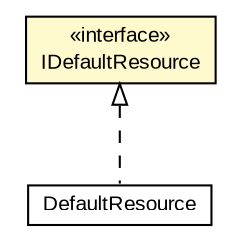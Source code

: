 #!/usr/local/bin/dot
#
# Class diagram 
# Generated by UMLGraph version R5_6-24-gf6e263 (http://www.umlgraph.org/)
#

digraph G {
	edge [fontname="arial",fontsize=10,labelfontname="arial",labelfontsize=10];
	node [fontname="arial",fontsize=10,shape=plaintext];
	nodesep=0.25;
	ranksep=0.5;
	// com.mycompany.service.resources.IDefaultResource
	c76 [label=<<table title="com.mycompany.service.resources.IDefaultResource" border="0" cellborder="1" cellspacing="0" cellpadding="2" port="p" bgcolor="lemonChiffon" href="./IDefaultResource.html">
		<tr><td><table border="0" cellspacing="0" cellpadding="1">
<tr><td align="center" balign="center"> &#171;interface&#187; </td></tr>
<tr><td align="center" balign="center"> IDefaultResource </td></tr>
		</table></td></tr>
		</table>>, URL="./IDefaultResource.html", fontname="arial", fontcolor="black", fontsize=10.0];
	// com.mycompany.service.resources.DefaultResource
	c77 [label=<<table title="com.mycompany.service.resources.DefaultResource" border="0" cellborder="1" cellspacing="0" cellpadding="2" port="p" href="./DefaultResource.html">
		<tr><td><table border="0" cellspacing="0" cellpadding="1">
<tr><td align="center" balign="center"> DefaultResource </td></tr>
		</table></td></tr>
		</table>>, URL="./DefaultResource.html", fontname="arial", fontcolor="black", fontsize=10.0];
	//com.mycompany.service.resources.DefaultResource implements com.mycompany.service.resources.IDefaultResource
	c76:p -> c77:p [dir=back,arrowtail=empty,style=dashed];
}

